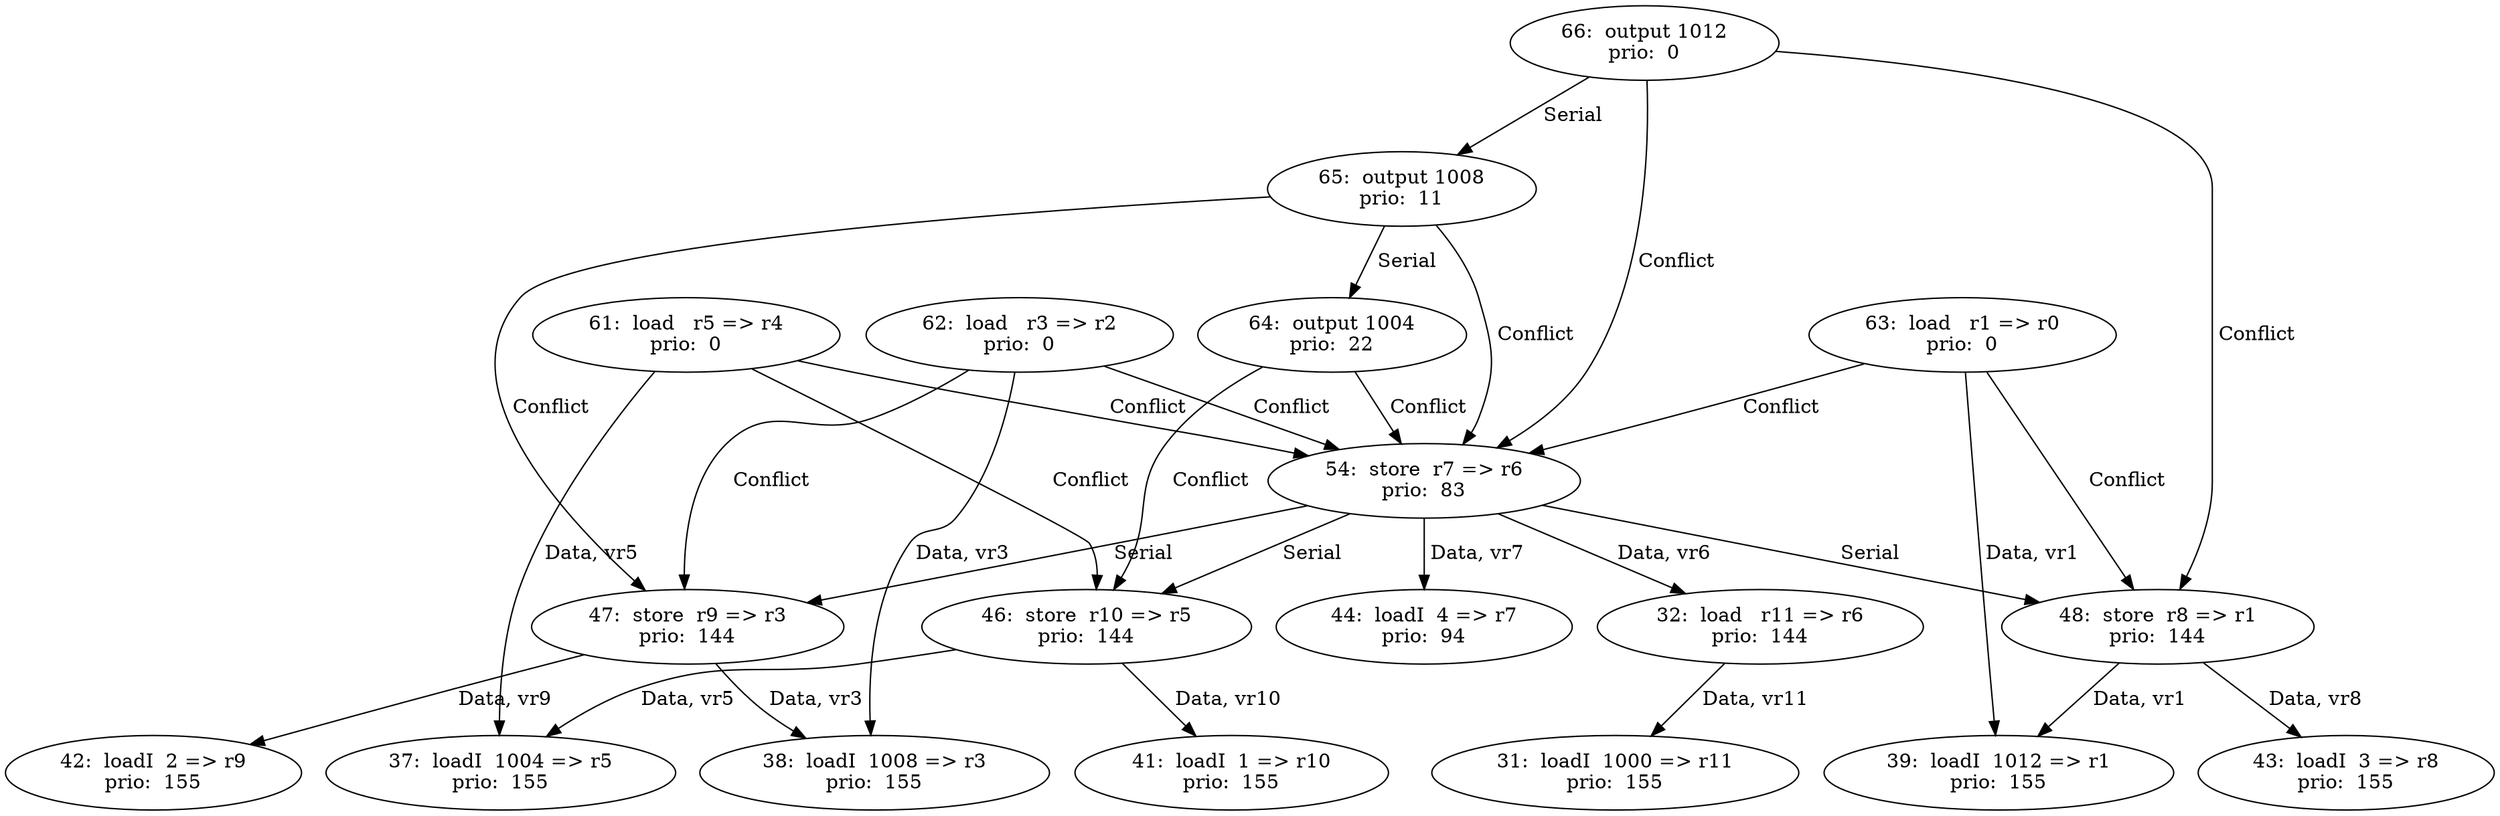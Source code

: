 digraph DG {
  31 [label="31:  loadI  1000 => r11
prio:  155"];
  32 [label="32:  load   r11 => r6
prio:  144"];
  37 [label="37:  loadI  1004 => r5
prio:  155"];
  38 [label="38:  loadI  1008 => r3
prio:  155"];
  39 [label="39:  loadI  1012 => r1
prio:  155"];
  41 [label="41:  loadI  1 => r10
prio:  155"];
  42 [label="42:  loadI  2 => r9
prio:  155"];
  43 [label="43:  loadI  3 => r8
prio:  155"];
  44 [label="44:  loadI  4 => r7
prio:  94"];
  46 [label="46:  store  r10 => r5
prio:  144"];
  47 [label="47:  store  r9 => r3
prio:  144"];
  48 [label="48:  store  r8 => r1
prio:  144"];
  54 [label="54:  store  r7 => r6
prio:  83"];
  61 [label="61:  load   r5 => r4
prio:  0"];
  62 [label="62:  load   r3 => r2
prio:  0"];
  63 [label="63:  load   r1 => r0
prio:  0"];
  64 [label="64:  output 1004
prio:  22"];
  65 [label="65:  output 1008
prio:  11"];
  66 [label="66:  output 1012
prio:  0"];
  32 -> 31 [ label=" Data, vr11"];
  46 -> 41 [ label=" Data, vr10"];
  46 -> 37 [ label=" Data, vr5"];
  47 -> 42 [ label=" Data, vr9"];
  47 -> 38 [ label=" Data, vr3"];
  48 -> 43 [ label=" Data, vr8"];
  48 -> 39 [ label=" Data, vr1"];
  54 -> 44 [ label=" Data, vr7"];
  54 -> 32 [ label=" Data, vr6"];
  54 -> 48[ label=" Serial "];
  54 -> 47[ label=" Serial "];
  54 -> 46[ label=" Serial "];
  61 -> 37 [ label=" Data, vr5"];
  61 -> 54 [ label=" Conflict "];
  61 -> 46 [ label=" Conflict "];
  62 -> 38 [ label=" Data, vr3"];
  62 -> 54 [ label=" Conflict "];
  62 -> 47 [ label=" Conflict "];
  63 -> 39 [ label=" Data, vr1"];
  63 -> 54 [ label=" Conflict "];
  63 -> 48 [ label=" Conflict "];
  64 -> 54 [ label=" Conflict "];
  64 -> 46 [ label=" Conflict "];
  65 -> 64[ label=" Serial "];
  65 -> 54 [ label=" Conflict "];
  65 -> 47 [ label=" Conflict "];
  66 -> 65[ label=" Serial "];
  66 -> 54 [ label=" Conflict "];
  66 -> 48 [ label=" Conflict "];
}
